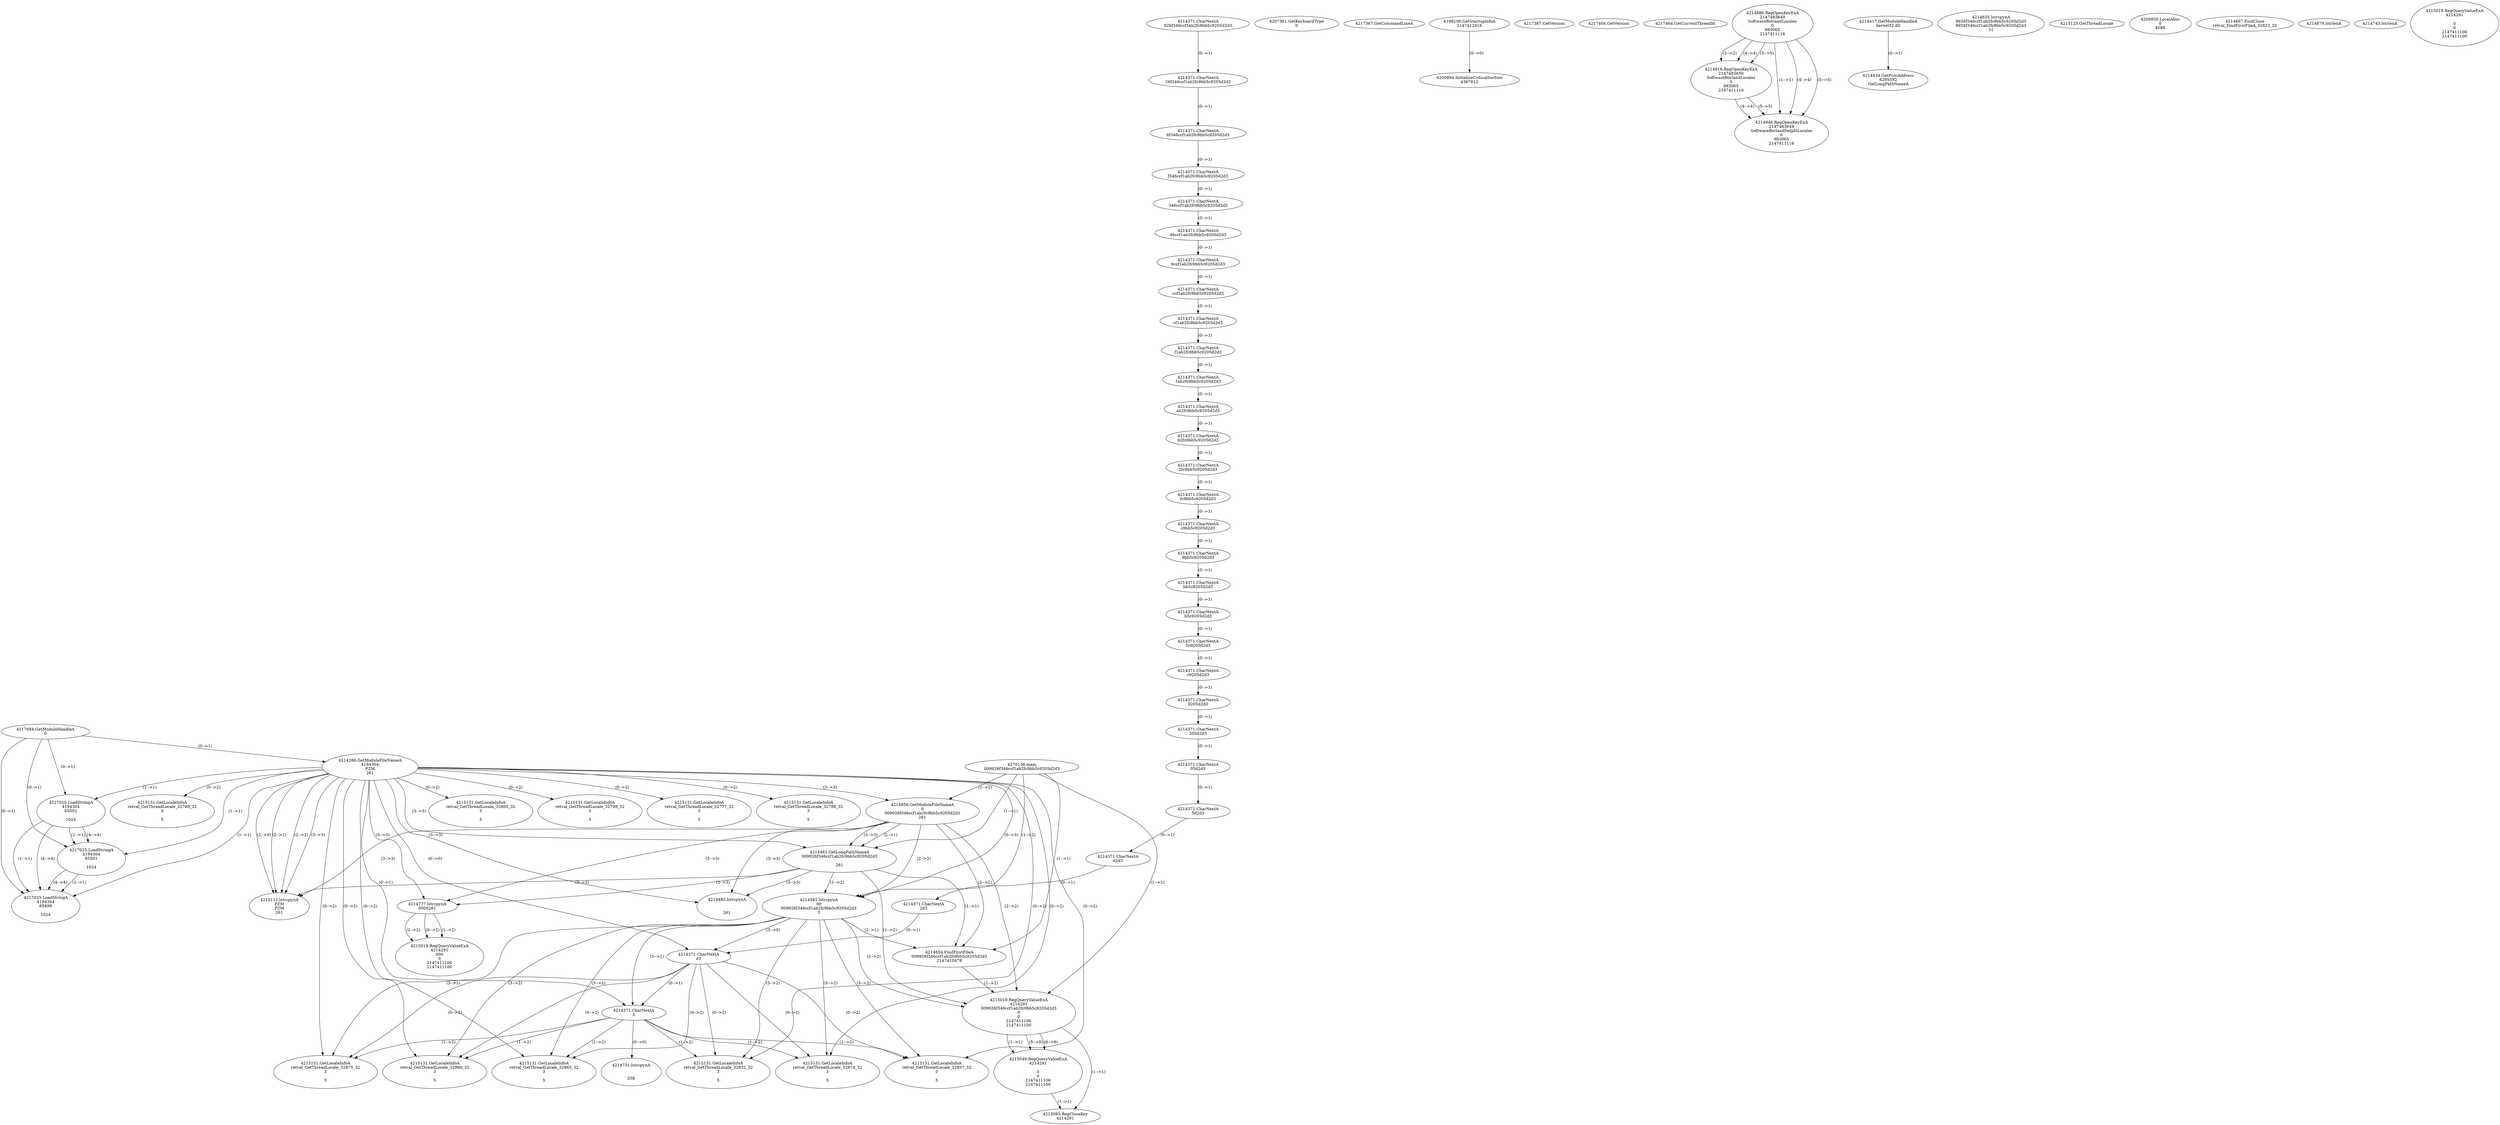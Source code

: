 // Global SCDG with merge call
digraph {
	0 [label="4270136.main
009926f346ccf1ab2fc9bb5c9205d2d3"]
	1 [label="4217684.GetModuleHandleA
0"]
	2 [label="4207361.GetKeyboardType
0"]
	3 [label="4217367.GetCommandLineA
"]
	4 [label="4199106.GetStartupInfoA
2147412416"]
	5 [label="4217387.GetVersion
"]
	6 [label="4217404.GetVersion
"]
	7 [label="4217464.GetCurrentThreadId
"]
	8 [label="4214286.GetModuleFileNameA
4194304
PZM
261"]
	1 -> 8 [label="(0-->1)"]
	9 [label="4214856.GetModuleFileNameA
0
009926f346ccf1ab2fc9bb5c9205d2d3
261"]
	0 -> 9 [label="(1-->2)"]
	8 -> 9 [label="(3-->3)"]
	10 [label="4214886.RegOpenKeyExA
2147483649
Software\Borland\Locales
0
983065
2147411116"]
	11 [label="4214417.GetModuleHandleA
kernel32.dll"]
	12 [label="4214434.GetProcAddress
6295592
GetLongPathNameA"]
	11 -> 12 [label="(0-->1)"]
	13 [label="4214461.GetLongPathNameA
009926f346ccf1ab2fc9bb5c9205d2d3

261"]
	0 -> 13 [label="(1-->1)"]
	9 -> 13 [label="(2-->1)"]
	8 -> 13 [label="(3-->3)"]
	9 -> 13 [label="(3-->3)"]
	14 [label="4214582.lstrcpynA
00
009926f346ccf1ab2fc9bb5c9205d2d3
3"]
	0 -> 14 [label="(1-->2)"]
	9 -> 14 [label="(2-->2)"]
	13 -> 14 [label="(1-->2)"]
	8 -> 14 [label="(0-->3)"]
	15 [label="4214371.CharNextA
926f346ccf1ab2fc9bb5c9205d2d3"]
	16 [label="4214371.CharNextA
26f346ccf1ab2fc9bb5c9205d2d3"]
	15 -> 16 [label="(0-->1)"]
	17 [label="4214371.CharNextA
6f346ccf1ab2fc9bb5c9205d2d3"]
	16 -> 17 [label="(0-->1)"]
	18 [label="4214371.CharNextA
f346ccf1ab2fc9bb5c9205d2d3"]
	17 -> 18 [label="(0-->1)"]
	19 [label="4214371.CharNextA
346ccf1ab2fc9bb5c9205d2d3"]
	18 -> 19 [label="(0-->1)"]
	20 [label="4214371.CharNextA
46ccf1ab2fc9bb5c9205d2d3"]
	19 -> 20 [label="(0-->1)"]
	21 [label="4214371.CharNextA
6ccf1ab2fc9bb5c9205d2d3"]
	20 -> 21 [label="(0-->1)"]
	22 [label="4214371.CharNextA
ccf1ab2fc9bb5c9205d2d3"]
	21 -> 22 [label="(0-->1)"]
	23 [label="4214371.CharNextA
cf1ab2fc9bb5c9205d2d3"]
	22 -> 23 [label="(0-->1)"]
	24 [label="4214371.CharNextA
f1ab2fc9bb5c9205d2d3"]
	23 -> 24 [label="(0-->1)"]
	25 [label="4214371.CharNextA
1ab2fc9bb5c9205d2d3"]
	24 -> 25 [label="(0-->1)"]
	26 [label="4214371.CharNextA
ab2fc9bb5c9205d2d3"]
	25 -> 26 [label="(0-->1)"]
	27 [label="4214371.CharNextA
b2fc9bb5c9205d2d3"]
	26 -> 27 [label="(0-->1)"]
	28 [label="4214371.CharNextA
2fc9bb5c9205d2d3"]
	27 -> 28 [label="(0-->1)"]
	29 [label="4214371.CharNextA
fc9bb5c9205d2d3"]
	28 -> 29 [label="(0-->1)"]
	30 [label="4214371.CharNextA
c9bb5c9205d2d3"]
	29 -> 30 [label="(0-->1)"]
	31 [label="4214371.CharNextA
9bb5c9205d2d3"]
	30 -> 31 [label="(0-->1)"]
	32 [label="4214371.CharNextA
bb5c9205d2d3"]
	31 -> 32 [label="(0-->1)"]
	33 [label="4214371.CharNextA
b5c9205d2d3"]
	32 -> 33 [label="(0-->1)"]
	34 [label="4214371.CharNextA
5c9205d2d3"]
	33 -> 34 [label="(0-->1)"]
	35 [label="4214371.CharNextA
c9205d2d3"]
	34 -> 35 [label="(0-->1)"]
	36 [label="4214371.CharNextA
9205d2d3"]
	35 -> 36 [label="(0-->1)"]
	37 [label="4214371.CharNextA
205d2d3"]
	36 -> 37 [label="(0-->1)"]
	38 [label="4214371.CharNextA
05d2d3"]
	37 -> 38 [label="(0-->1)"]
	39 [label="4214371.CharNextA
5d2d3"]
	38 -> 39 [label="(0-->1)"]
	40 [label="4214371.CharNextA
d2d3"]
	39 -> 40 [label="(0-->1)"]
	41 [label="4214371.CharNextA
2d3"]
	40 -> 41 [label="(0-->1)"]
	42 [label="4214371.CharNextA
d3"]
	41 -> 42 [label="(0-->1)"]
	8 -> 42 [label="(0-->0)"]
	14 -> 42 [label="(3-->0)"]
	43 [label="4214371.CharNextA
3"]
	8 -> 43 [label="(0-->1)"]
	14 -> 43 [label="(3-->1)"]
	42 -> 43 [label="(0-->1)"]
	44 [label="4214635.lstrcpynA
9926f346ccf1ab2fc9bb5c9205d2d3
9926f346ccf1ab2fc9bb5c9205d2d3
31"]
	45 [label="4214654.FindFirstFileA
009926f346ccf1ab2fc9bb5c9205d2d3
2147410478"]
	0 -> 45 [label="(1-->1)"]
	9 -> 45 [label="(2-->1)"]
	13 -> 45 [label="(1-->1)"]
	14 -> 45 [label="(2-->1)"]
	46 [label="4215019.RegQueryValueExA
4214291
009926f346ccf1ab2fc9bb5c9205d2d3
0
0
2147411106
2147411100"]
	0 -> 46 [label="(1-->2)"]
	9 -> 46 [label="(2-->2)"]
	13 -> 46 [label="(1-->2)"]
	14 -> 46 [label="(2-->2)"]
	45 -> 46 [label="(1-->2)"]
	47 [label="4215049.RegQueryValueExA
4214291

0
0
2147411106
2147411100"]
	46 -> 47 [label="(1-->1)"]
	46 -> 47 [label="(5-->5)"]
	46 -> 47 [label="(6-->6)"]
	48 [label="4215083.RegCloseKey
4214291"]
	46 -> 48 [label="(1-->1)"]
	47 -> 48 [label="(1-->1)"]
	49 [label="4215112.lstrcpynA
PZM
PZM
261"]
	8 -> 49 [label="(2-->1)"]
	8 -> 49 [label="(2-->2)"]
	8 -> 49 [label="(3-->3)"]
	9 -> 49 [label="(3-->3)"]
	13 -> 49 [label="(3-->3)"]
	8 -> 49 [label="(2-->0)"]
	50 [label="4215125.GetThreadLocale
"]
	51 [label="4215131.GetLocaleInfoA
retval_GetThreadLocale_32857_32
3

5"]
	8 -> 51 [label="(0-->2)"]
	14 -> 51 [label="(3-->2)"]
	42 -> 51 [label="(0-->2)"]
	43 -> 51 [label="(1-->2)"]
	52 [label="4217025.LoadStringA
4194304
65502

1024"]
	1 -> 52 [label="(0-->1)"]
	8 -> 52 [label="(1-->1)"]
	53 [label="4217025.LoadStringA
4194304
65501

1024"]
	1 -> 53 [label="(0-->1)"]
	8 -> 53 [label="(1-->1)"]
	52 -> 53 [label="(1-->1)"]
	52 -> 53 [label="(4-->4)"]
	54 [label="4200894.InitializeCriticalSection
4367812"]
	4 -> 54 [label="(0-->0)"]
	55 [label="4200955.LocalAlloc
0
4088"]
	56 [label="4214916.RegOpenKeyExA
2147483650
Software\Borland\Locales
0
983065
2147411116"]
	10 -> 56 [label="(2-->2)"]
	10 -> 56 [label="(4-->4)"]
	10 -> 56 [label="(5-->5)"]
	57 [label="4214667.FindClose
retval_FindFirstFileA_32823_32"]
	58 [label="4214679.lstrlenA
"]
	59 [label="4214731.lstrcpynA


258"]
	43 -> 59 [label="(0-->0)"]
	60 [label="4214743.lstrlenA
"]
	61 [label="4214777.lstrcpynA
00\
00\
261"]
	8 -> 61 [label="(3-->3)"]
	9 -> 61 [label="(3-->3)"]
	13 -> 61 [label="(3-->3)"]
	62 [label="4215019.RegQueryValueExA
4214291
00\
0
0
2147411106
2147411100"]
	61 -> 62 [label="(1-->2)"]
	61 -> 62 [label="(2-->2)"]
	61 -> 62 [label="(0-->2)"]
	63 [label="4215131.GetLocaleInfoA
retval_GetThreadLocale_32875_32
3

5"]
	8 -> 63 [label="(0-->2)"]
	14 -> 63 [label="(3-->2)"]
	42 -> 63 [label="(0-->2)"]
	43 -> 63 [label="(1-->2)"]
	64 [label="4217025.LoadStringA
4194304
65499

1024"]
	1 -> 64 [label="(0-->1)"]
	8 -> 64 [label="(1-->1)"]
	52 -> 64 [label="(1-->1)"]
	53 -> 64 [label="(1-->1)"]
	52 -> 64 [label="(4-->4)"]
	53 -> 64 [label="(4-->4)"]
	65 [label="4215131.GetLocaleInfoA
retval_GetThreadLocale_32880_32
3

5"]
	8 -> 65 [label="(0-->2)"]
	14 -> 65 [label="(3-->2)"]
	42 -> 65 [label="(0-->2)"]
	43 -> 65 [label="(1-->2)"]
	66 [label="4215131.GetLocaleInfoA
retval_GetThreadLocale_32874_32
3

5"]
	8 -> 66 [label="(0-->2)"]
	14 -> 66 [label="(3-->2)"]
	42 -> 66 [label="(0-->2)"]
	43 -> 66 [label="(1-->2)"]
	67 [label="4214482.lstrcpynA


261"]
	8 -> 67 [label="(3-->3)"]
	9 -> 67 [label="(3-->3)"]
	13 -> 67 [label="(3-->3)"]
	68 [label="4215019.RegQueryValueExA
4214291

0
0
2147411106
2147411100"]
	69 [label="4215131.GetLocaleInfoA
retval_GetThreadLocale_32805_32
3

5"]
	8 -> 69 [label="(0-->2)"]
	70 [label="4215131.GetLocaleInfoA
retval_GetThreadLocale_32798_32
3

5"]
	8 -> 70 [label="(0-->2)"]
	71 [label="4214946.RegOpenKeyExA
2147483649
Software\Borland\Delphi\Locales
0
983065
2147411116"]
	10 -> 71 [label="(1-->1)"]
	10 -> 71 [label="(4-->4)"]
	56 -> 71 [label="(4-->4)"]
	10 -> 71 [label="(5-->5)"]
	56 -> 71 [label="(5-->5)"]
	72 [label="4215131.GetLocaleInfoA
retval_GetThreadLocale_32777_32
3

5"]
	8 -> 72 [label="(0-->2)"]
	73 [label="4215131.GetLocaleInfoA
retval_GetThreadLocale_32788_32
3

5"]
	8 -> 73 [label="(0-->2)"]
	74 [label="4215131.GetLocaleInfoA
retval_GetThreadLocale_32789_32
3

5"]
	8 -> 74 [label="(0-->2)"]
	75 [label="4215131.GetLocaleInfoA
retval_GetThreadLocale_32832_32
3

5"]
	8 -> 75 [label="(0-->2)"]
	14 -> 75 [label="(3-->2)"]
	42 -> 75 [label="(0-->2)"]
	43 -> 75 [label="(1-->2)"]
	76 [label="4215131.GetLocaleInfoA
retval_GetThreadLocale_32865_32
3

5"]
	8 -> 76 [label="(0-->2)"]
	14 -> 76 [label="(3-->2)"]
	42 -> 76 [label="(0-->2)"]
	43 -> 76 [label="(1-->2)"]
}
